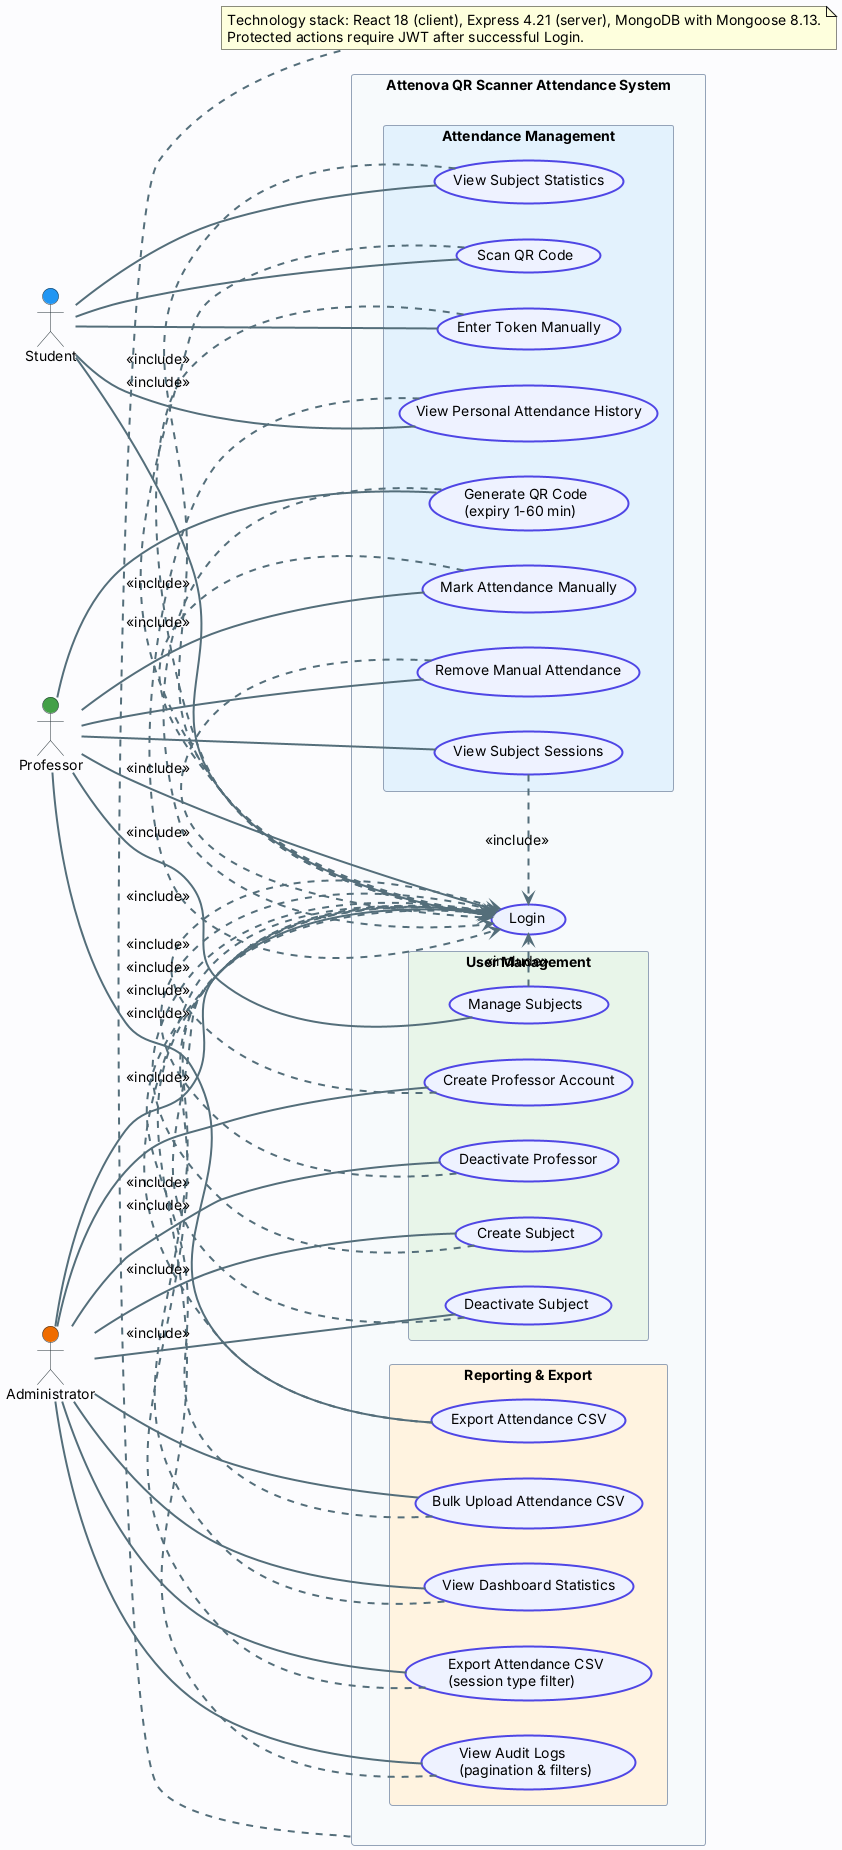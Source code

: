 @startuml
' Attenova – QR Scanner Attendance Management System
' Use Case Diagram

left to right direction
skinparam shadowing false
skinparam packageStyle rectangle
skinparam ArrowColor #555555
skinparam defaultTextAlignment left
' --- Enhanced Styling ---
skinparam backgroundColor #FCFCFE
skinparam defaultFontName "Segoe UI, Inter, Arial"
skinparam defaultFontSize 14
skinparam ArrowThickness 2
skinparam packageBorderThickness 2
skinparam usecaseBorderThickness 2
skinparam ActorBorderColor #263238
skinparam ArrowColor #546E7A

skinparam packageBackgroundColor #F7FAFC
skinparam packageBorderColor #94A3B8
skinparam usecaseBackgroundColor #EEF2FF
skinparam usecaseBorderColor #4F46E5
' --- End Styling ---


actor Student as A_Student #2196F3
actor Professor as A_Professor #43A047
actor Administrator as A_Admin #EF6C00

rectangle "Attenova QR Scanner Attendance System" as System {
  package "Attendance Management" as UC_Attendance #E3F2FD {
    usecase "Scan QR Code" as UC_ScanQR
    usecase "Enter Token Manually" as UC_EnterToken
    usecase "View Personal Attendance History" as UC_ViewHistory
    usecase "View Subject Statistics" as UC_ViewSubjectStats
    usecase "Generate QR Code\n(expiry 1–60 min)" as UC_GenerateQR
    usecase "Mark Attendance Manually" as UC_MarkManual
    usecase "Remove Manual Attendance" as UC_RemoveManual
    usecase "View Subject Sessions" as UC_ViewSessions
  }

  package "User Management" as UC_UserMgmt #E8F5E9 {
    usecase "Manage Subjects" as UC_ManageSubjects
    usecase "Create Professor Account" as UC_CreateProf
    usecase "Deactivate Professor" as UC_DeactivateProf
    usecase "Create Subject" as UC_CreateSubj
    usecase "Deactivate Subject" as UC_DeactivateSubj
  }

  package "Reporting & Export" as UC_Reporting #FFF3E0 {
    usecase "Export Attendance CSV" as UC_ExportCSV_Prof
    usecase "Export Attendance CSV\n(session type filter)" as UC_ExportCSV_Admin
    usecase "View Dashboard Statistics" as UC_ViewStats
    usecase "View Audit Logs\n(pagination & filters)" as UC_AuditLogs
    usecase "Bulk Upload Attendance CSV" as UC_BulkUpload
  }

  ' Common use case
  usecase "Login" as UC_Login
}

' Associations (actors to use cases)
A_Student -- UC_Login
A_Student -- UC_ScanQR
A_Student -- UC_EnterToken
A_Student -- UC_ViewHistory
A_Student -- UC_ViewSubjectStats

A_Professor -- UC_Login
A_Professor -- UC_GenerateQR
A_Professor -- UC_MarkManual
A_Professor -- UC_RemoveManual
A_Professor -- UC_ViewSessions
A_Professor -- UC_ExportCSV_Prof
A_Professor -- UC_ManageSubjects

A_Admin -- UC_Login
A_Admin -- UC_CreateProf
A_Admin -- UC_DeactivateProf
A_Admin -- UC_CreateSubj
A_Admin -- UC_DeactivateSubj
A_Admin -- UC_ViewStats
A_Admin -- UC_ExportCSV_Admin
A_Admin -- UC_AuditLogs
A_Admin -- UC_BulkUpload

' Include relationships (authenticated actions require Login)
UC_ScanQR .> UC_Login : <<include>>
UC_EnterToken .> UC_Login : <<include>>
UC_ViewHistory .> UC_Login : <<include>>
UC_ViewSubjectStats .> UC_Login : <<include>>
UC_GenerateQR .> UC_Login : <<include>>
UC_MarkManual .> UC_Login : <<include>>
UC_RemoveManual .> UC_Login : <<include>>
UC_ViewSessions .> UC_Login : <<include>>
UC_ExportCSV_Prof .> UC_Login : <<include>>
UC_ManageSubjects .> UC_Login : <<include>>
UC_CreateProf .> UC_Login : <<include>>
UC_DeactivateProf .> UC_Login : <<include>>
UC_CreateSubj .> UC_Login : <<include>>
UC_DeactivateSubj .> UC_Login : <<include>>
UC_ViewStats .> UC_Login : <<include>>
UC_ExportCSV_Admin .> UC_Login : <<include>>
UC_AuditLogs .> UC_Login : <<include>>
UC_BulkUpload .> UC_Login : <<include>>

note bottom of System
  Technology stack: React 18 (client), Express 4.21 (server), MongoDB with Mongoose 8.13.
  Protected actions require JWT after successful Login.
end note

@enduml
